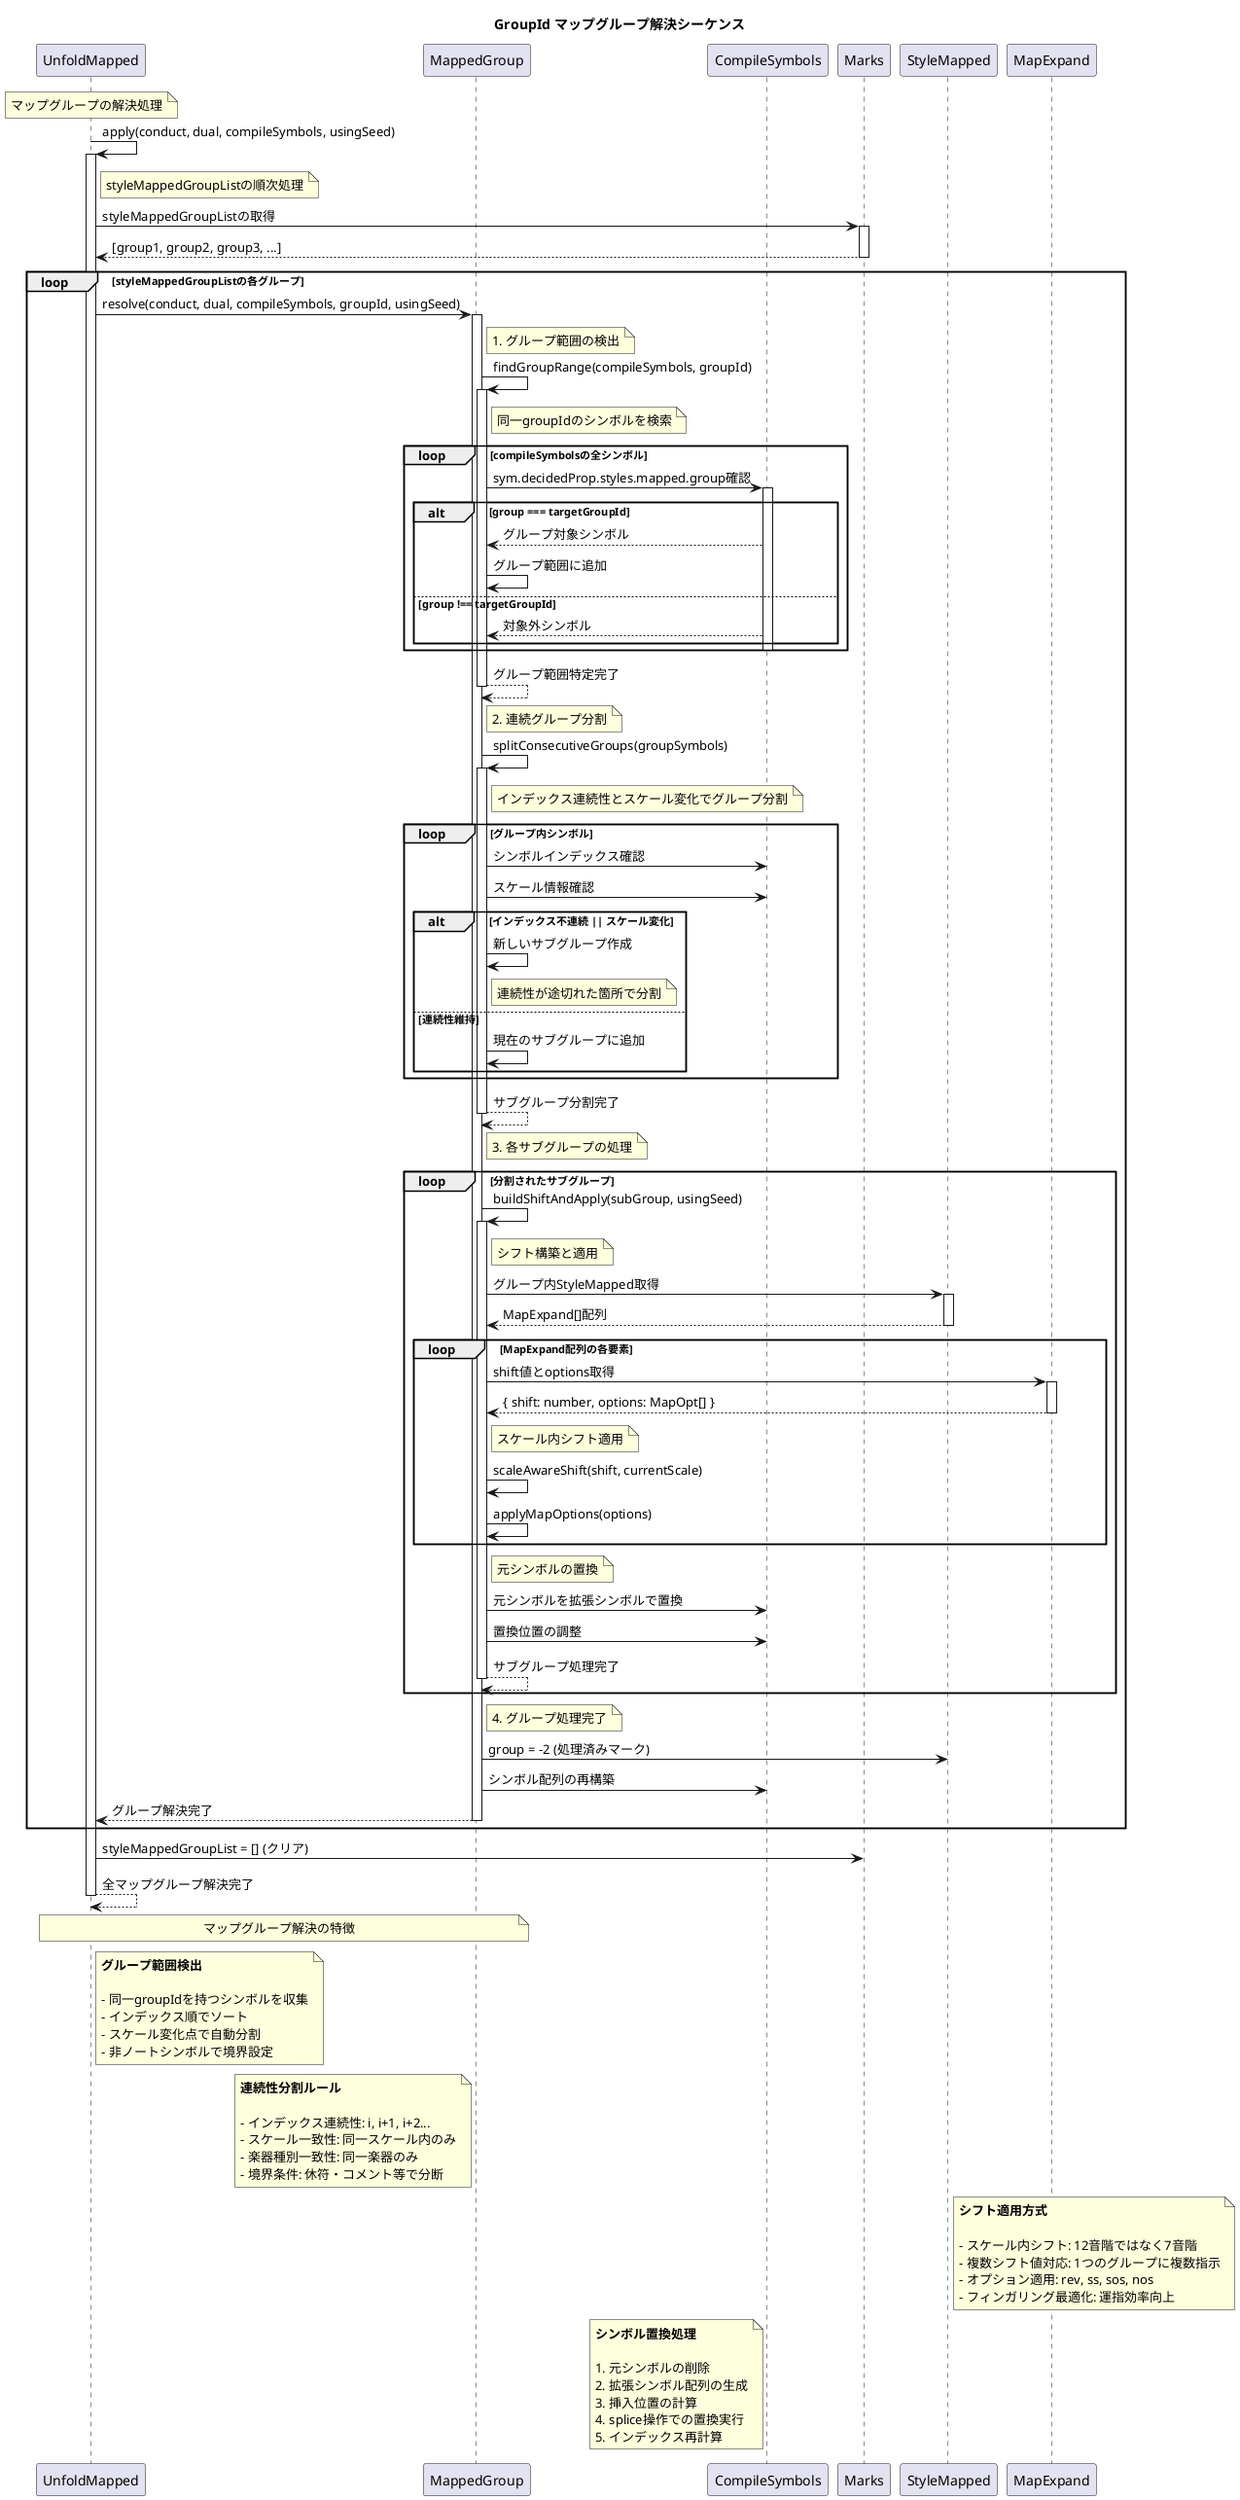 @startuml group-mapped-resolution
title GroupId マップグループ解決シーケンス

participant "UnfoldMapped" as UM
participant "MappedGroup" as MG
participant "CompileSymbols" as CS
participant "Marks" as MK
participant "StyleMapped" as SM
participant "MapExpand" as ME

note over UM: マップグループの解決処理

UM -> UM: apply(conduct, dual, compileSymbols, usingSeed)
activate UM

note right of UM: styleMappedGroupListの順次処理

UM -> MK: styleMappedGroupListの取得
activate MK
MK --> UM: [group1, group2, group3, ...]
deactivate MK

loop styleMappedGroupListの各グループ
    UM -> MG: resolve(conduct, dual, compileSymbols, groupId, usingSeed)
    activate MG
    
    note right of MG: 1. グループ範囲の検出
    MG -> MG: findGroupRange(compileSymbols, groupId)
    activate MG
    
    note right of MG: 同一groupIdのシンボルを検索
    loop compileSymbolsの全シンボル
        MG -> CS: sym.decidedProp.styles.mapped.group確認
        activate CS
        
        alt group === targetGroupId
            CS --> MG: グループ対象シンボル
            MG -> MG: グループ範囲に追加
        else group !== targetGroupId
            CS --> MG: 対象外シンボル
        end
        
        deactivate CS
    end
    
    MG --> MG: グループ範囲特定完了
    deactivate MG
    
    note right of MG: 2. 連続グループ分割
    MG -> MG: splitConsecutiveGroups(groupSymbols)
    activate MG
    
    note right of MG: インデックス連続性とスケール変化でグループ分割
    loop グループ内シンボル
        MG -> CS: シンボルインデックス確認
        MG -> CS: スケール情報確認
        
        alt インデックス不連続 || スケール変化
            MG -> MG: 新しいサブグループ作成
            note right of MG: 連続性が途切れた箇所で分割
        else 連続性維持
            MG -> MG: 現在のサブグループに追加
        end
    end
    
    MG --> MG: サブグループ分割完了
    deactivate MG
    
    note right of MG: 3. 各サブグループの処理
    loop 分割されたサブグループ
        MG -> MG: buildShiftAndApply(subGroup, usingSeed)
        activate MG
        
        note right of MG: シフト構築と適用
        MG -> SM: グループ内StyleMapped取得
        activate SM
        SM --> MG: MapExpand[]配列
        deactivate SM
        
        loop MapExpand配列の各要素
            MG -> ME: shift値とoptions取得
            activate ME
            ME --> MG: { shift: number, options: MapOpt[] }
            deactivate ME
            
            note right of MG: スケール内シフト適用
            MG -> MG: scaleAwareShift(shift, currentScale)
            MG -> MG: applyMapOptions(options)
        end
        
        note right of MG: 元シンボルの置換
        MG -> CS: 元シンボルを拡張シンボルで置換
        MG -> CS: 置換位置の調整
        
        MG --> MG: サブグループ処理完了
        deactivate MG
    end
    
    note right of MG: 4. グループ処理完了
    MG -> SM: group = -2 (処理済みマーク)
    MG -> CS: シンボル配列の再構築
    
    MG --> UM: グループ解決完了
    deactivate MG
end

UM -> MK: styleMappedGroupList = [] (クリア)
UM --> UM: 全マップグループ解決完了
deactivate UM

note over UM, MG: マップグループ解決の特徴

note right of UM
    **グループ範囲検出**
    
    - 同一groupIdを持つシンボルを収集
    - インデックス順でソート
    - スケール変化点で自動分割
    - 非ノートシンボルで境界設定
end note

note left of MG
    **連続性分割ルール**
    
    - インデックス連続性: i, i+1, i+2...
    - スケール一致性: 同一スケール内のみ
    - 楽器種別一致性: 同一楽器のみ
    - 境界条件: 休符・コメント等で分断
end note

note right of SM
    **シフト適用方式**
    
    - スケール内シフト: 12音階ではなく7音階
    - 複数シフト値対応: 1つのグループに複数指示
    - オプション適用: rev, ss, sos, nos
    - フィンガリング最適化: 運指効率向上
end note

note left of CS
    **シンボル置換処理**
    
    1. 元シンボルの削除
    2. 拡張シンボル配列の生成
    3. 挿入位置の計算
    4. splice操作での置換実行
    5. インデックス再計算
end note

@enduml